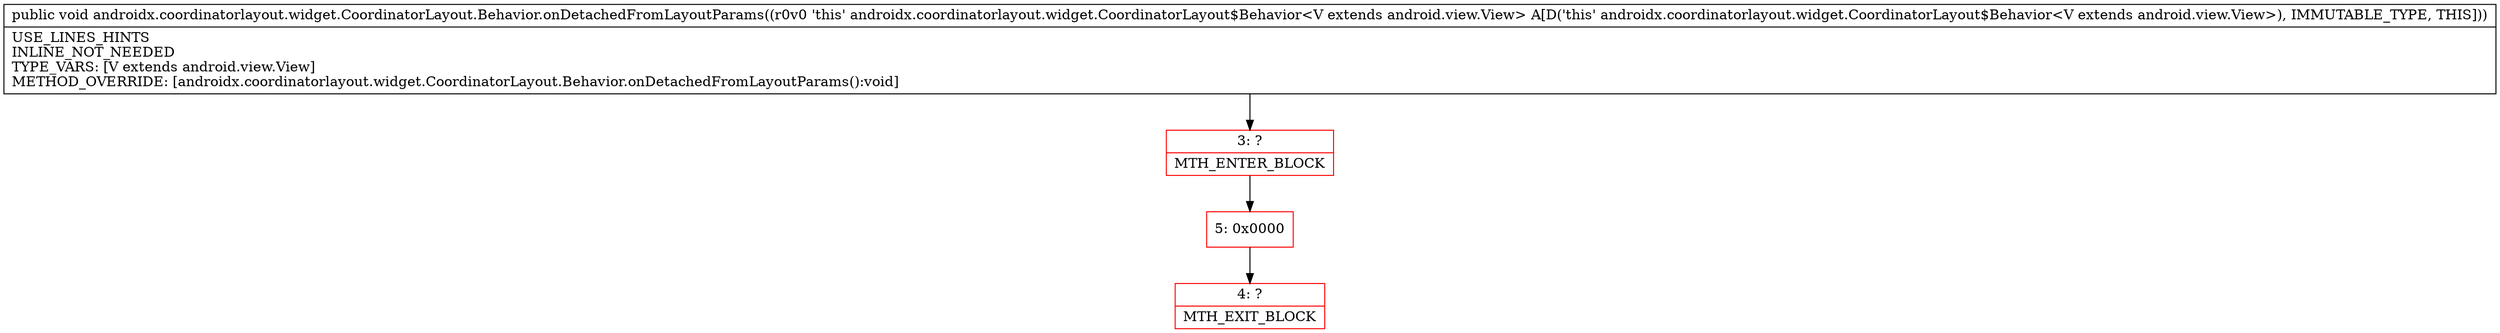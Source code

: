 digraph "CFG forandroidx.coordinatorlayout.widget.CoordinatorLayout.Behavior.onDetachedFromLayoutParams()V" {
subgraph cluster_Region_61809318 {
label = "R(0)";
node [shape=record,color=blue];
}
Node_3 [shape=record,color=red,label="{3\:\ ?|MTH_ENTER_BLOCK\l}"];
Node_5 [shape=record,color=red,label="{5\:\ 0x0000}"];
Node_4 [shape=record,color=red,label="{4\:\ ?|MTH_EXIT_BLOCK\l}"];
MethodNode[shape=record,label="{public void androidx.coordinatorlayout.widget.CoordinatorLayout.Behavior.onDetachedFromLayoutParams((r0v0 'this' androidx.coordinatorlayout.widget.CoordinatorLayout$Behavior\<V extends android.view.View\> A[D('this' androidx.coordinatorlayout.widget.CoordinatorLayout$Behavior\<V extends android.view.View\>), IMMUTABLE_TYPE, THIS]))  | USE_LINES_HINTS\lINLINE_NOT_NEEDED\lTYPE_VARS: [V extends android.view.View]\lMETHOD_OVERRIDE: [androidx.coordinatorlayout.widget.CoordinatorLayout.Behavior.onDetachedFromLayoutParams():void]\l}"];
MethodNode -> Node_3;Node_3 -> Node_5;
Node_5 -> Node_4;
}


